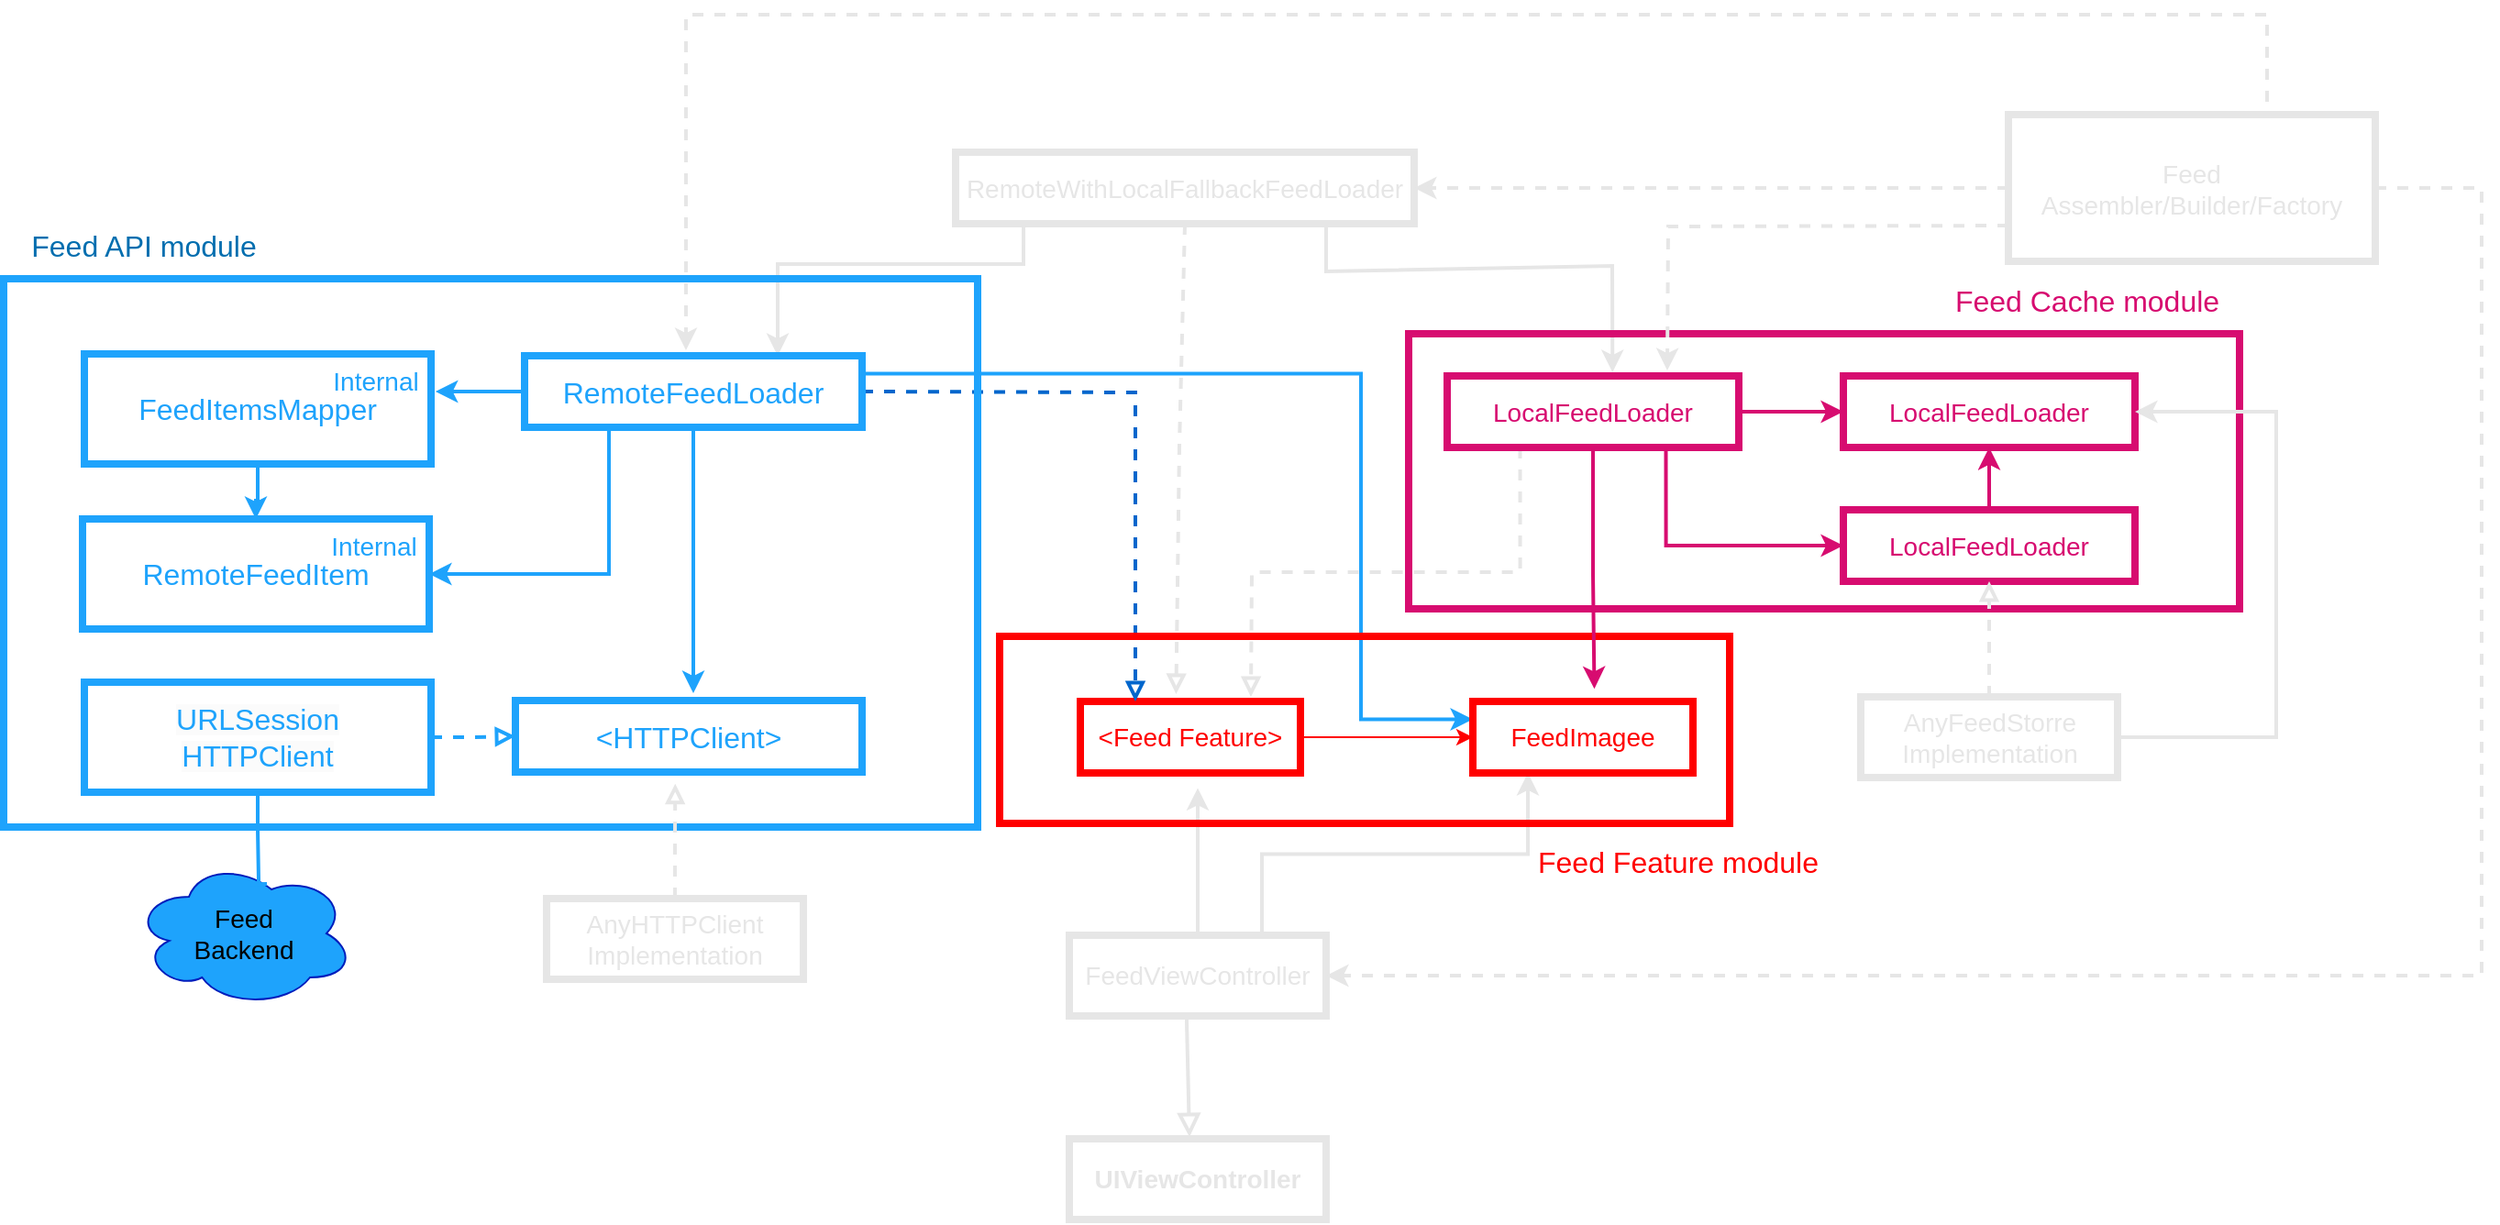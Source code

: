 <mxfile version="22.1.7" type="github">
  <diagram name="Version-1" id="Y2WjuvX7hO9Vn0jHDt_I">
    <mxGraphModel dx="2074" dy="1063" grid="0" gridSize="10" guides="1" tooltips="1" connect="1" arrows="1" fold="1" page="1" pageScale="1" pageWidth="1400" pageHeight="850" math="0" shadow="0">
      <root>
        <mxCell id="0" />
        <mxCell id="1" parent="0" />
        <mxCell id="fa2TgRjNBBgpzOrha1pa-1" value="&lt;b style=&quot;font-size: 14px;&quot;&gt;&lt;font style=&quot;font-size: 14px;&quot;&gt;UIViewController&lt;/font&gt;&lt;/b&gt;" style="rounded=0;whiteSpace=wrap;html=1;strokeWidth=4;fillColor=none;strokeColor=#E6E6E6;fontSize=14;fontColor=#E6E6E6;" parent="1" vertex="1">
          <mxGeometry x="709" y="685" width="140" height="44" as="geometry" />
        </mxCell>
        <mxCell id="kslnaKKYkAR8ZkGTqqHD-31" style="edgeStyle=orthogonalEdgeStyle;rounded=0;orthogonalLoop=1;jettySize=auto;html=1;strokeWidth=2;strokeColor=#E6E6E6;" parent="1" source="fa2TgRjNBBgpzOrha1pa-2" edge="1">
          <mxGeometry relative="1" as="geometry">
            <mxPoint x="779" y="493.706" as="targetPoint" />
          </mxGeometry>
        </mxCell>
        <mxCell id="kslnaKKYkAR8ZkGTqqHD-38" style="edgeStyle=orthogonalEdgeStyle;rounded=0;orthogonalLoop=1;jettySize=auto;html=1;exitX=0.75;exitY=0;exitDx=0;exitDy=0;entryX=0.25;entryY=1;entryDx=0;entryDy=0;strokeWidth=2;strokeColor=#E6E6E6;" parent="1" source="fa2TgRjNBBgpzOrha1pa-2" target="kslnaKKYkAR8ZkGTqqHD-33" edge="1">
          <mxGeometry relative="1" as="geometry" />
        </mxCell>
        <mxCell id="fa2TgRjNBBgpzOrha1pa-2" value="&lt;font style=&quot;font-size: 14px;&quot;&gt;FeedViewController&lt;/font&gt;" style="rounded=0;whiteSpace=wrap;html=1;fillColor=none;strokeColor=#E6E6E6;strokeWidth=4;fontSize=14;fontColor=#E6E6E6;" parent="1" vertex="1">
          <mxGeometry x="709" y="574" width="140" height="44" as="geometry" />
        </mxCell>
        <mxCell id="kslnaKKYkAR8ZkGTqqHD-34" style="edgeStyle=orthogonalEdgeStyle;rounded=0;orthogonalLoop=1;jettySize=auto;html=1;entryX=0;entryY=0.5;entryDx=0;entryDy=0;strokeColor=#FF0000;fontColor=#FF0000;" parent="1" source="fa2TgRjNBBgpzOrha1pa-3" target="kslnaKKYkAR8ZkGTqqHD-33" edge="1">
          <mxGeometry relative="1" as="geometry" />
        </mxCell>
        <mxCell id="fa2TgRjNBBgpzOrha1pa-3" value="&lt;font style=&quot;font-size: 14px;&quot;&gt;&amp;lt;Feed Feature&amp;gt;&lt;/font&gt;" style="rounded=0;whiteSpace=wrap;html=1;fillColor=none;strokeColor=#FF0000;strokeWidth=4;fontSize=14;fontColor=#FF0000;" parent="1" vertex="1">
          <mxGeometry x="715" y="446.5" width="120" height="39" as="geometry" />
        </mxCell>
        <mxCell id="kslnaKKYkAR8ZkGTqqHD-21" style="edgeStyle=orthogonalEdgeStyle;rounded=0;orthogonalLoop=1;jettySize=auto;html=1;entryX=0;entryY=0.5;entryDx=0;entryDy=0;strokeWidth=2;strokeColor=#D70C70;" parent="1" source="fa2TgRjNBBgpzOrha1pa-6" target="kslnaKKYkAR8ZkGTqqHD-19" edge="1">
          <mxGeometry relative="1" as="geometry" />
        </mxCell>
        <mxCell id="kslnaKKYkAR8ZkGTqqHD-23" style="edgeStyle=orthogonalEdgeStyle;rounded=0;orthogonalLoop=1;jettySize=auto;html=1;exitX=0.75;exitY=1;exitDx=0;exitDy=0;entryX=0;entryY=0.5;entryDx=0;entryDy=0;strokeWidth=2;strokeColor=#D70C70;" parent="1" source="fa2TgRjNBBgpzOrha1pa-6" target="kslnaKKYkAR8ZkGTqqHD-20" edge="1">
          <mxGeometry relative="1" as="geometry" />
        </mxCell>
        <mxCell id="kslnaKKYkAR8ZkGTqqHD-47" style="edgeStyle=orthogonalEdgeStyle;rounded=0;orthogonalLoop=1;jettySize=auto;html=1;exitX=0.25;exitY=1;exitDx=0;exitDy=0;strokeWidth=2;strokeColor=#E6E6E6;dashed=1;endArrow=block;endFill=0;" parent="1" source="fa2TgRjNBBgpzOrha1pa-6" edge="1">
          <mxGeometry relative="1" as="geometry">
            <mxPoint x="808" y="444" as="targetPoint" />
          </mxGeometry>
        </mxCell>
        <mxCell id="fa2TgRjNBBgpzOrha1pa-6" value="&lt;font style=&quot;font-size: 14px;&quot;&gt;LocalFeedLoader&lt;/font&gt;" style="rounded=0;whiteSpace=wrap;html=1;fillColor=none;strokeColor=#D70C70;strokeWidth=4;fontColor=#D70C70;fontSize=14;" parent="1" vertex="1">
          <mxGeometry x="915" y="269" width="159" height="39" as="geometry" />
        </mxCell>
        <mxCell id="fa2TgRjNBBgpzOrha1pa-8" value="" style="html=1;labelBackgroundColor=#ffffff;startArrow=none;startFill=0;startSize=6;endArrow=block;endFill=0;endSize=6;jettySize=auto;orthogonalLoop=1;strokeWidth=2;dashed=1;fontSize=14;rounded=0;entryX=0.25;entryY=0;entryDx=0;entryDy=0;strokeColor=#0066CC;exitX=1;exitY=0.5;exitDx=0;exitDy=0;" parent="1" source="8nE0R6XnKWqMKPDeoMGo-2" target="fa2TgRjNBBgpzOrha1pa-3" edge="1">
          <mxGeometry width="60" height="60" relative="1" as="geometry">
            <mxPoint x="637" y="301" as="sourcePoint" />
            <mxPoint x="577" y="396" as="targetPoint" />
            <Array as="points">
              <mxPoint x="745" y="278" />
            </Array>
          </mxGeometry>
        </mxCell>
        <mxCell id="fa2TgRjNBBgpzOrha1pa-9" value="" style="endArrow=block;html=1;rounded=0;strokeColor=#E6E6E6;strokeWidth=2;endFill=0;exitX=0.457;exitY=1.068;exitDx=0;exitDy=0;exitPerimeter=0;endSize=8;startSize=6;fontColor=#E6E6E6;" parent="1" edge="1">
          <mxGeometry width="50" height="50" relative="1" as="geometry">
            <mxPoint x="772.98" y="619.992" as="sourcePoint" />
            <mxPoint x="774.5" y="684" as="targetPoint" />
          </mxGeometry>
        </mxCell>
        <mxCell id="fa2TgRjNBBgpzOrha1pa-10" value="&lt;font style=&quot;font-size: 14px;&quot;&gt;RemoteWithLocalFallbackFeedLoader&lt;/font&gt;" style="rounded=0;whiteSpace=wrap;html=1;fillColor=none;strokeColor=#E6E6E6;strokeWidth=4;fontSize=14;fontColor=#E6E6E6;" parent="1" vertex="1">
          <mxGeometry x="647" y="147" width="250" height="39" as="geometry" />
        </mxCell>
        <mxCell id="fa2TgRjNBBgpzOrha1pa-11" value="" style="html=1;labelBackgroundColor=#ffffff;startArrow=none;startFill=0;startSize=6;endArrow=block;endFill=0;endSize=6;jettySize=auto;orthogonalLoop=1;strokeWidth=2;dashed=1;fontSize=14;rounded=0;exitX=0.5;exitY=1;exitDx=0;exitDy=0;strokeColor=#E6E6E6;entryX=0.435;entryY=-0.104;entryDx=0;entryDy=0;entryPerimeter=0;fontColor=#E6E6E6;" parent="1" source="fa2TgRjNBBgpzOrha1pa-10" target="fa2TgRjNBBgpzOrha1pa-3" edge="1">
          <mxGeometry width="60" height="60" relative="1" as="geometry">
            <mxPoint x="767" y="190" as="sourcePoint" />
            <mxPoint x="766" y="380" as="targetPoint" />
            <Array as="points">
              <mxPoint x="769" y="307" />
            </Array>
          </mxGeometry>
        </mxCell>
        <mxCell id="fa2TgRjNBBgpzOrha1pa-12" value="" style="endArrow=classic;html=1;rounded=0;exitX=0.155;exitY=1.026;exitDx=0;exitDy=0;exitPerimeter=0;strokeWidth=2;strokeColor=#E6E6E6;entryX=0.75;entryY=0;entryDx=0;entryDy=0;fontColor=#E6E6E6;" parent="1" target="8nE0R6XnKWqMKPDeoMGo-2" edge="1">
          <mxGeometry width="50" height="50" relative="1" as="geometry">
            <mxPoint x="684.045" y="184.014" as="sourcePoint" />
            <mxPoint x="639.998" y="253.989" as="targetPoint" />
            <Array as="points">
              <mxPoint x="684" y="208" />
              <mxPoint x="550" y="208" />
            </Array>
          </mxGeometry>
        </mxCell>
        <mxCell id="fa2TgRjNBBgpzOrha1pa-13" value="" style="endArrow=classic;html=1;rounded=0;exitX=0.155;exitY=1.026;exitDx=0;exitDy=0;exitPerimeter=0;strokeWidth=2;strokeColor=#E6E6E6;entryX=0.567;entryY=-0.051;entryDx=0;entryDy=0;entryPerimeter=0;fontColor=#E6E6E6;" parent="1" target="fa2TgRjNBBgpzOrha1pa-6" edge="1">
          <mxGeometry width="50" height="50" relative="1" as="geometry">
            <mxPoint x="849" y="188" as="sourcePoint" />
            <mxPoint x="805" y="241" as="targetPoint" />
            <Array as="points">
              <mxPoint x="849" y="212" />
              <mxPoint x="1005" y="209" />
            </Array>
          </mxGeometry>
        </mxCell>
        <mxCell id="fa2TgRjNBBgpzOrha1pa-14" style="edgeStyle=orthogonalEdgeStyle;rounded=0;orthogonalLoop=1;jettySize=auto;html=1;strokeWidth=2;dashed=1;strokeColor=#E6E6E6;exitX=0.5;exitY=0;exitDx=0;exitDy=0;fontColor=#E6E6E6;" parent="1" source="fa2TgRjNBBgpzOrha1pa-18" edge="1">
          <mxGeometry relative="1" as="geometry">
            <Array as="points">
              <mxPoint x="1362" y="72" />
              <mxPoint x="500" y="72" />
            </Array>
            <mxPoint x="1151" y="145" as="sourcePoint" />
            <mxPoint x="500" y="255" as="targetPoint" />
          </mxGeometry>
        </mxCell>
        <mxCell id="fa2TgRjNBBgpzOrha1pa-15" style="edgeStyle=orthogonalEdgeStyle;rounded=0;orthogonalLoop=1;jettySize=auto;html=1;entryX=1;entryY=0.5;entryDx=0;entryDy=0;strokeWidth=2;dashed=1;strokeColor=#E6E6E6;fontColor=#E6E6E6;" parent="1" source="fa2TgRjNBBgpzOrha1pa-18" target="fa2TgRjNBBgpzOrha1pa-10" edge="1">
          <mxGeometry relative="1" as="geometry" />
        </mxCell>
        <mxCell id="kslnaKKYkAR8ZkGTqqHD-39" style="edgeStyle=orthogonalEdgeStyle;rounded=0;orthogonalLoop=1;jettySize=auto;html=1;entryX=1;entryY=0.5;entryDx=0;entryDy=0;strokeWidth=2;strokeColor=#E6E6E6;dashed=1;fontColor=#E6E6E6;" parent="1" source="fa2TgRjNBBgpzOrha1pa-18" target="fa2TgRjNBBgpzOrha1pa-2" edge="1">
          <mxGeometry relative="1" as="geometry">
            <Array as="points">
              <mxPoint x="1479" y="167" />
              <mxPoint x="1479" y="596" />
            </Array>
          </mxGeometry>
        </mxCell>
        <mxCell id="fa2TgRjNBBgpzOrha1pa-18" value="&lt;font style=&quot;font-size: 14px;&quot;&gt;Feed&lt;br style=&quot;font-size: 14px;&quot;&gt;Assembler/Builder/Factory&lt;br style=&quot;font-size: 14px;&quot;&gt;&lt;/font&gt;" style="rounded=0;whiteSpace=wrap;html=1;fillColor=none;strokeColor=#E6E6E6;strokeWidth=4;fontColor=#E6E6E6;fontSize=14;" parent="1" vertex="1">
          <mxGeometry x="1221" y="126.5" width="200" height="80" as="geometry" />
        </mxCell>
        <mxCell id="kslnaKKYkAR8ZkGTqqHD-9" style="edgeStyle=orthogonalEdgeStyle;rounded=0;orthogonalLoop=1;jettySize=auto;html=1;entryX=0.5;entryY=0;entryDx=0;entryDy=0;strokeColor=#1EA3FC;strokeWidth=2;" parent="1" source="8nE0R6XnKWqMKPDeoMGo-1" target="kslnaKKYkAR8ZkGTqqHD-6" edge="1">
          <mxGeometry relative="1" as="geometry" />
        </mxCell>
        <mxCell id="8nE0R6XnKWqMKPDeoMGo-1" value="&lt;font style=&quot;font-size: 16px;&quot;&gt;FeedItemsMapper&lt;/font&gt;" style="rounded=0;whiteSpace=wrap;html=1;fillColor=none;strokeColor=#1EA3FC;strokeWidth=4;fontColor=#1EA3FC;fontSize=16;" parent="1" vertex="1">
          <mxGeometry x="172" y="257" width="189" height="60" as="geometry" />
        </mxCell>
        <mxCell id="kslnaKKYkAR8ZkGTqqHD-2" style="edgeStyle=orthogonalEdgeStyle;rounded=0;orthogonalLoop=1;jettySize=auto;html=1;exitX=0.5;exitY=1;exitDx=0;exitDy=0;strokeColor=#1EA3FC;strokeWidth=2;" parent="1" source="8nE0R6XnKWqMKPDeoMGo-2" edge="1">
          <mxGeometry relative="1" as="geometry">
            <mxPoint x="504" y="442" as="targetPoint" />
            <mxPoint x="504" y="317" as="sourcePoint" />
          </mxGeometry>
        </mxCell>
        <mxCell id="kslnaKKYkAR8ZkGTqqHD-8" style="edgeStyle=orthogonalEdgeStyle;rounded=0;orthogonalLoop=1;jettySize=auto;html=1;strokeColor=#1EA3FC;strokeWidth=2;" parent="1" source="8nE0R6XnKWqMKPDeoMGo-2" edge="1">
          <mxGeometry relative="1" as="geometry">
            <mxPoint x="363.412" y="277.5" as="targetPoint" />
          </mxGeometry>
        </mxCell>
        <mxCell id="kslnaKKYkAR8ZkGTqqHD-14" style="edgeStyle=orthogonalEdgeStyle;rounded=0;orthogonalLoop=1;jettySize=auto;html=1;exitX=0.25;exitY=1;exitDx=0;exitDy=0;entryX=1;entryY=0.5;entryDx=0;entryDy=0;strokeColor=#1EA3FC;strokeWidth=2;" parent="1" source="8nE0R6XnKWqMKPDeoMGo-2" target="kslnaKKYkAR8ZkGTqqHD-6" edge="1">
          <mxGeometry relative="1" as="geometry" />
        </mxCell>
        <mxCell id="kslnaKKYkAR8ZkGTqqHD-46" style="edgeStyle=orthogonalEdgeStyle;rounded=0;orthogonalLoop=1;jettySize=auto;html=1;exitX=1;exitY=0.25;exitDx=0;exitDy=0;entryX=0;entryY=0.25;entryDx=0;entryDy=0;strokeWidth=2;strokeColor=#1EA3FC;" parent="1" source="8nE0R6XnKWqMKPDeoMGo-2" target="kslnaKKYkAR8ZkGTqqHD-33" edge="1">
          <mxGeometry relative="1" as="geometry">
            <Array as="points">
              <mxPoint x="868" y="268" />
              <mxPoint x="868" y="456" />
            </Array>
          </mxGeometry>
        </mxCell>
        <mxCell id="8nE0R6XnKWqMKPDeoMGo-2" value="&lt;font style=&quot;font-size: 16px;&quot;&gt;RemoteFeedLoader&lt;/font&gt;" style="rounded=0;whiteSpace=wrap;html=1;fillColor=none;strokeColor=#1EA3FC;strokeWidth=4;fontColor=#1EA3FC;fontSize=16;" parent="1" vertex="1">
          <mxGeometry x="412" y="258" width="184" height="39" as="geometry" />
        </mxCell>
        <mxCell id="8nE0R6XnKWqMKPDeoMGo-3" value="&lt;font style=&quot;font-size: 16px;&quot;&gt;&amp;lt;HTTPClient&amp;gt;&lt;/font&gt;" style="rounded=0;whiteSpace=wrap;html=1;fillColor=none;strokeColor=#1EA3FC;strokeWidth=4;fontColor=#1EA3FC;fontSize=16;" parent="1" vertex="1">
          <mxGeometry x="407" y="446" width="189" height="39" as="geometry" />
        </mxCell>
        <mxCell id="8nE0R6XnKWqMKPDeoMGo-4" value="&lt;font style=&quot;font-size: 14px;&quot;&gt;Feed&lt;br style=&quot;font-size: 14px;&quot;&gt;Backend&lt;/font&gt;" style="ellipse;shape=cloud;whiteSpace=wrap;html=1;fillColor=#1ea3fc;fontColor=#000000;strokeColor=#001DBC;fontSize=14;" parent="1" vertex="1">
          <mxGeometry x="199" y="533" width="120" height="80" as="geometry" />
        </mxCell>
        <mxCell id="8nE0R6XnKWqMKPDeoMGo-12" style="edgeStyle=orthogonalEdgeStyle;rounded=0;orthogonalLoop=1;jettySize=auto;html=1;entryX=0.567;entryY=0.163;entryDx=0;entryDy=0;entryPerimeter=0;strokeWidth=2;strokeColor=#1EA3FC;endArrow=baseDash;endFill=0;" parent="1" source="8nE0R6XnKWqMKPDeoMGo-8" target="8nE0R6XnKWqMKPDeoMGo-4" edge="1">
          <mxGeometry relative="1" as="geometry" />
        </mxCell>
        <mxCell id="kslnaKKYkAR8ZkGTqqHD-16" style="edgeStyle=orthogonalEdgeStyle;rounded=0;orthogonalLoop=1;jettySize=auto;html=1;exitX=1;exitY=0.5;exitDx=0;exitDy=0;entryX=0;entryY=0.5;entryDx=0;entryDy=0;strokeWidth=2;endArrow=block;endFill=0;dashed=1;strokeColor=#1EA3FC;" parent="1" source="8nE0R6XnKWqMKPDeoMGo-8" target="8nE0R6XnKWqMKPDeoMGo-3" edge="1">
          <mxGeometry relative="1" as="geometry" />
        </mxCell>
        <mxCell id="8nE0R6XnKWqMKPDeoMGo-8" value="&lt;span style=&quot;font-family: Helvetica; font-size: 16px; font-style: normal; font-variant-ligatures: normal; font-variant-caps: normal; font-weight: 400; letter-spacing: normal; orphans: 2; text-align: center; text-indent: 0px; text-transform: none; widows: 2; word-spacing: 0px; -webkit-text-stroke-width: 0px; background-color: rgb(251, 251, 251); text-decoration-thickness: initial; text-decoration-style: initial; text-decoration-color: initial; float: none; display: inline !important;&quot;&gt;URLSession&lt;br&gt;HTTPClient&lt;br&gt;&lt;/span&gt;" style="rounded=0;whiteSpace=wrap;html=1;fillColor=none;strokeColor=#1EA3FC;strokeWidth=4;fontColor=#1EA3FC;" parent="1" vertex="1">
          <mxGeometry x="172" y="436" width="189" height="60" as="geometry" />
        </mxCell>
        <mxCell id="8nE0R6XnKWqMKPDeoMGo-17" value="" style="rounded=0;whiteSpace=wrap;html=1;fillColor=none;strokeWidth=4;strokeColor=#1EA3FC;" parent="1" vertex="1">
          <mxGeometry x="128" y="216" width="531" height="299" as="geometry" />
        </mxCell>
        <mxCell id="8nE0R6XnKWqMKPDeoMGo-18" value="Feed API module" style="text;html=1;strokeColor=none;fillColor=none;align=center;verticalAlign=middle;whiteSpace=wrap;rounded=0;strokeWidth=0;fontColor=#006EAF;fontStyle=0;fontSize=16;" parent="1" vertex="1">
          <mxGeometry x="141" y="183" width="127" height="30" as="geometry" />
        </mxCell>
        <mxCell id="kslnaKKYkAR8ZkGTqqHD-4" value="&lt;font style=&quot;font-size: 14px;&quot;&gt;Internal&lt;/font&gt;" style="text;html=1;strokeColor=none;fillColor=none;align=center;verticalAlign=middle;whiteSpace=wrap;rounded=0;labelPosition=center;verticalLabelPosition=middle;fontColor=#1EA3FC;" parent="1" vertex="1">
          <mxGeometry x="301" y="257" width="60" height="30" as="geometry" />
        </mxCell>
        <mxCell id="kslnaKKYkAR8ZkGTqqHD-6" value="RemoteFeedItem" style="rounded=0;whiteSpace=wrap;html=1;fillColor=none;strokeColor=#1EA3FC;strokeWidth=4;fontColor=#1EA3FC;fontSize=16;" parent="1" vertex="1">
          <mxGeometry x="171" y="347" width="189" height="60" as="geometry" />
        </mxCell>
        <mxCell id="kslnaKKYkAR8ZkGTqqHD-7" value="&lt;font style=&quot;font-size: 14px;&quot;&gt;Internal&lt;/font&gt;" style="text;html=1;strokeColor=none;fillColor=none;align=center;verticalAlign=middle;whiteSpace=wrap;rounded=0;labelPosition=center;verticalLabelPosition=middle;fontColor=#1EA3FC;" parent="1" vertex="1">
          <mxGeometry x="300" y="347" width="60" height="30" as="geometry" />
        </mxCell>
        <mxCell id="kslnaKKYkAR8ZkGTqqHD-19" value="&lt;font style=&quot;font-size: 14px;&quot;&gt;LocalFeedLoader&lt;/font&gt;" style="rounded=0;whiteSpace=wrap;html=1;fillColor=none;strokeColor=#D70C70;strokeWidth=4;fontColor=#D70C70;fontSize=14;" parent="1" vertex="1">
          <mxGeometry x="1131" y="269" width="159" height="39" as="geometry" />
        </mxCell>
        <mxCell id="kslnaKKYkAR8ZkGTqqHD-22" style="edgeStyle=orthogonalEdgeStyle;rounded=0;orthogonalLoop=1;jettySize=auto;html=1;entryX=0.5;entryY=1;entryDx=0;entryDy=0;strokeWidth=2;strokeColor=#D70C70;" parent="1" source="kslnaKKYkAR8ZkGTqqHD-20" target="kslnaKKYkAR8ZkGTqqHD-19" edge="1">
          <mxGeometry relative="1" as="geometry" />
        </mxCell>
        <mxCell id="kslnaKKYkAR8ZkGTqqHD-20" value="&lt;font style=&quot;font-size: 14px;&quot;&gt;LocalFeedLoader&lt;/font&gt;" style="rounded=0;whiteSpace=wrap;html=1;fillColor=none;strokeColor=#D70C70;strokeWidth=4;fontColor=#D70C70;fontSize=14;" parent="1" vertex="1">
          <mxGeometry x="1131" y="342" width="159" height="39" as="geometry" />
        </mxCell>
        <mxCell id="kslnaKKYkAR8ZkGTqqHD-25" value="Feed Cache module" style="text;html=1;strokeColor=none;fillColor=none;align=center;verticalAlign=middle;whiteSpace=wrap;rounded=0;strokeWidth=0;fontColor=#D70C70;fontStyle=0;fontSize=16;" parent="1" vertex="1">
          <mxGeometry x="1185" y="213" width="158" height="30" as="geometry" />
        </mxCell>
        <mxCell id="kslnaKKYkAR8ZkGTqqHD-24" value="" style="rounded=0;whiteSpace=wrap;html=1;fillColor=none;strokeWidth=4;strokeColor=#D70C70;" parent="1" vertex="1">
          <mxGeometry x="894" y="246" width="453" height="150" as="geometry" />
        </mxCell>
        <mxCell id="kslnaKKYkAR8ZkGTqqHD-28" style="edgeStyle=orthogonalEdgeStyle;rounded=0;orthogonalLoop=1;jettySize=auto;html=1;exitX=0;exitY=0.75;exitDx=0;exitDy=0;strokeWidth=2;strokeColor=#E6E6E6;dashed=1;fontColor=#E6E6E6;" parent="1" edge="1">
          <mxGeometry relative="1" as="geometry">
            <mxPoint x="1221" y="187" as="sourcePoint" />
            <mxPoint x="1035" y="266" as="targetPoint" />
          </mxGeometry>
        </mxCell>
        <mxCell id="kslnaKKYkAR8ZkGTqqHD-29" value="&lt;font style=&quot;font-size: 14px;&quot;&gt;AnyHTTPClient&lt;br&gt;Implementation&lt;br&gt;&lt;/font&gt;" style="rounded=0;whiteSpace=wrap;html=1;fillColor=none;strokeColor=#E6E6E6;strokeWidth=4;fontSize=14;gradientColor=#b3b3b3;fontColor=#E6E6E6;" parent="1" vertex="1">
          <mxGeometry x="424" y="554" width="140" height="44" as="geometry" />
        </mxCell>
        <mxCell id="kslnaKKYkAR8ZkGTqqHD-33" value="&lt;font style=&quot;font-size: 14px;&quot;&gt;FeedImagee&lt;/font&gt;" style="rounded=0;whiteSpace=wrap;html=1;fillColor=none;strokeColor=#FF0000;strokeWidth=4;fontSize=14;fontColor=#FF0000;" parent="1" vertex="1">
          <mxGeometry x="929" y="446.5" width="120" height="39" as="geometry" />
        </mxCell>
        <mxCell id="kslnaKKYkAR8ZkGTqqHD-35" value="" style="rounded=0;whiteSpace=wrap;html=1;fillColor=none;strokeWidth=4;strokeColor=#ff0000;" parent="1" vertex="1">
          <mxGeometry x="671" y="411" width="398" height="102" as="geometry" />
        </mxCell>
        <mxCell id="kslnaKKYkAR8ZkGTqqHD-36" value="Feed Feature module" style="text;html=1;strokeColor=none;fillColor=none;align=center;verticalAlign=middle;whiteSpace=wrap;rounded=0;strokeWidth=0;fontColor=#FF0000;fontStyle=0;fontSize=16;" parent="1" vertex="1">
          <mxGeometry x="962" y="519" width="158" height="30" as="geometry" />
        </mxCell>
        <mxCell id="kslnaKKYkAR8ZkGTqqHD-40" style="edgeStyle=orthogonalEdgeStyle;rounded=0;orthogonalLoop=1;jettySize=auto;html=1;entryX=0.5;entryY=1;entryDx=0;entryDy=0;strokeWidth=2;strokeColor=#E6E6E6;dashed=1;endArrow=block;endFill=0;" parent="1" source="kslnaKKYkAR8ZkGTqqHD-37" target="kslnaKKYkAR8ZkGTqqHD-20" edge="1">
          <mxGeometry relative="1" as="geometry" />
        </mxCell>
        <mxCell id="kslnaKKYkAR8ZkGTqqHD-42" style="edgeStyle=orthogonalEdgeStyle;rounded=0;orthogonalLoop=1;jettySize=auto;html=1;entryX=1;entryY=0.5;entryDx=0;entryDy=0;strokeWidth=2;strokeColor=#E6E6E6;" parent="1" source="kslnaKKYkAR8ZkGTqqHD-37" target="kslnaKKYkAR8ZkGTqqHD-19" edge="1">
          <mxGeometry relative="1" as="geometry">
            <Array as="points">
              <mxPoint x="1367" y="466" />
              <mxPoint x="1367" y="289" />
            </Array>
          </mxGeometry>
        </mxCell>
        <mxCell id="kslnaKKYkAR8ZkGTqqHD-37" value="&lt;font style=&quot;font-size: 14px;&quot;&gt;AnyFeedStorre&lt;br&gt;Implementation&lt;br&gt;&lt;/font&gt;" style="rounded=0;whiteSpace=wrap;html=1;fillColor=none;strokeColor=#E6E6E6;strokeWidth=4;fontSize=14;gradientColor=#b3b3b3;fontColor=#E6E6E6;" parent="1" vertex="1">
          <mxGeometry x="1140.5" y="444" width="140" height="44" as="geometry" />
        </mxCell>
        <mxCell id="kslnaKKYkAR8ZkGTqqHD-45" style="edgeStyle=orthogonalEdgeStyle;rounded=0;orthogonalLoop=1;jettySize=auto;html=1;entryX=0.552;entryY=-0.177;entryDx=0;entryDy=0;entryPerimeter=0;strokeWidth=2;strokeColor=#D70C70;" parent="1" source="fa2TgRjNBBgpzOrha1pa-6" target="kslnaKKYkAR8ZkGTqqHD-33" edge="1">
          <mxGeometry relative="1" as="geometry" />
        </mxCell>
        <mxCell id="kslnaKKYkAR8ZkGTqqHD-48" style="edgeStyle=orthogonalEdgeStyle;rounded=0;orthogonalLoop=1;jettySize=auto;html=1;entryX=0.461;entryY=1.163;entryDx=0;entryDy=0;entryPerimeter=0;strokeWidth=2;strokeColor=#E6E6E6;endArrow=block;endFill=0;dashed=1;" parent="1" source="kslnaKKYkAR8ZkGTqqHD-29" target="8nE0R6XnKWqMKPDeoMGo-3" edge="1">
          <mxGeometry relative="1" as="geometry" />
        </mxCell>
      </root>
    </mxGraphModel>
  </diagram>
</mxfile>
